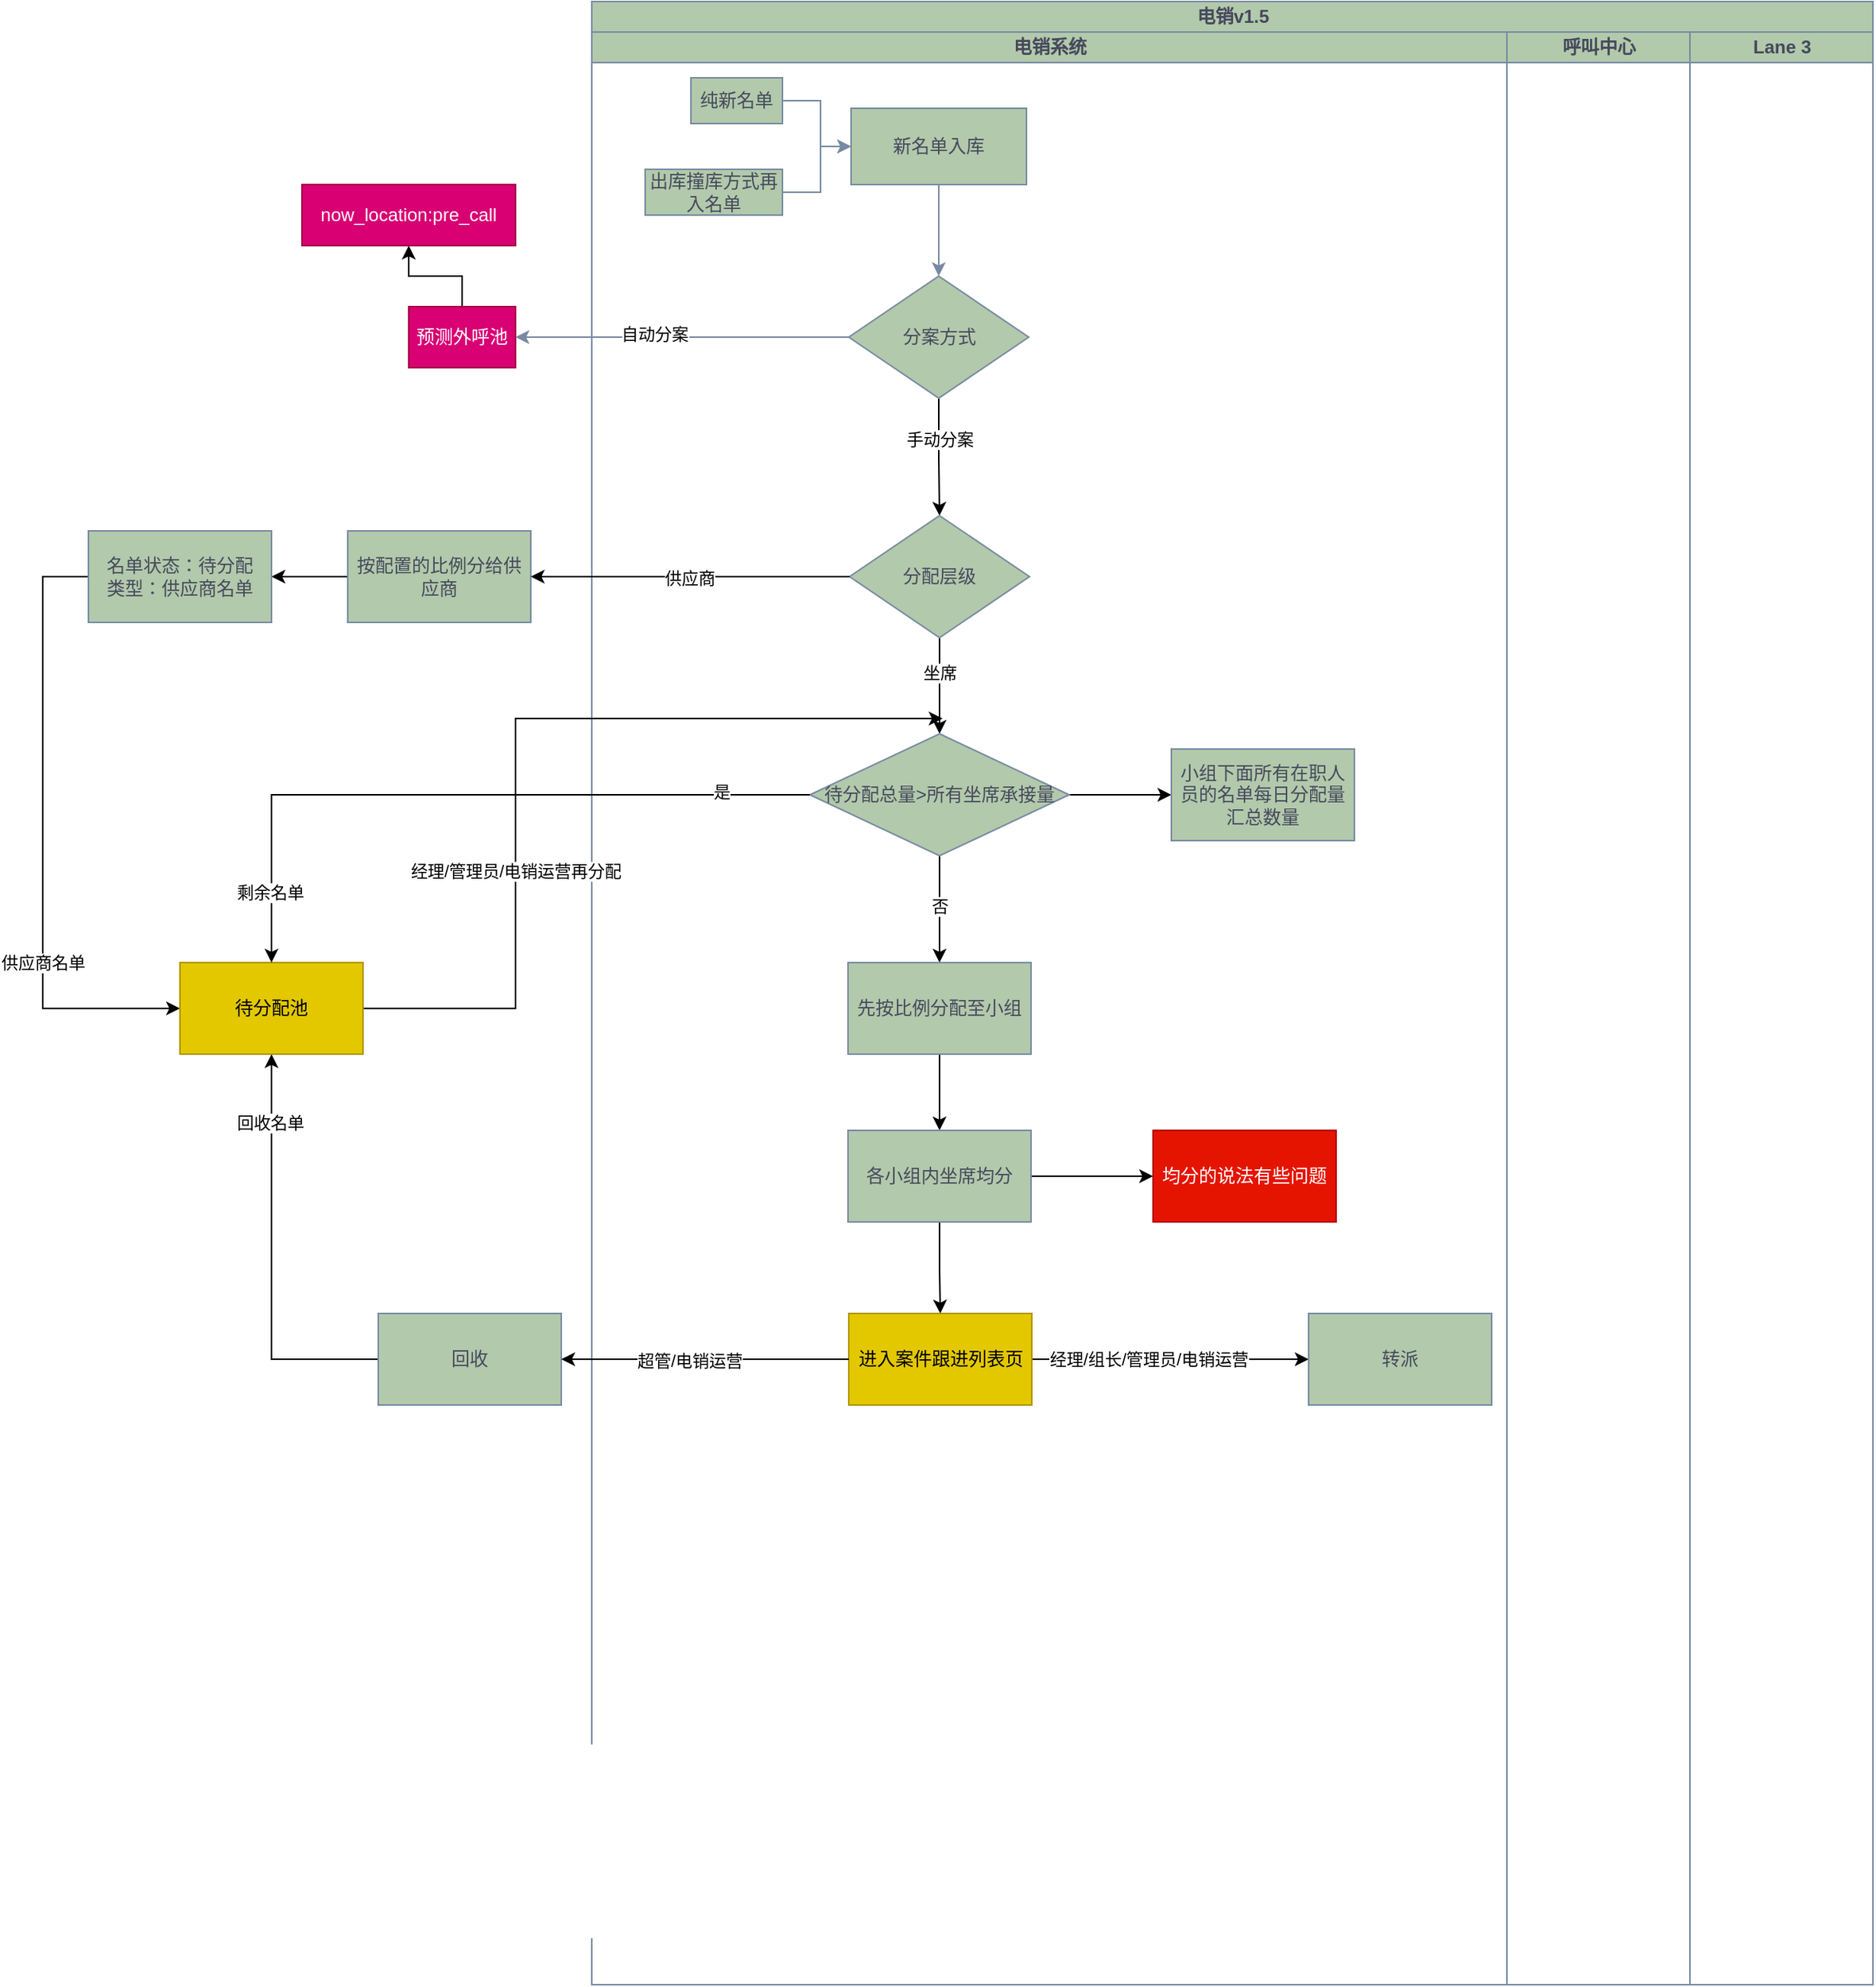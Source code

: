 <mxfile version="22.0.4" type="github">
  <diagram id="prtHgNgQTEPvFCAcTncT" name="Page-1">
    <mxGraphModel dx="2289" dy="886" grid="1" gridSize="10" guides="1" tooltips="1" connect="1" arrows="1" fold="1" page="1" pageScale="1" pageWidth="827" pageHeight="1169" math="0" shadow="0">
      <root>
        <mxCell id="0" />
        <mxCell id="1" parent="0" />
        <mxCell id="u1YVipLCWvImAruFahIr-1" value="电销v1.5" style="swimlane;childLayout=stackLayout;resizeParent=1;resizeParentMax=0;startSize=20;html=1;labelBackgroundColor=none;fillColor=#B2C9AB;strokeColor=#788AA3;fontColor=#46495D;" parent="1" vertex="1">
          <mxGeometry x="150.0" y="220" width="840" height="1300" as="geometry" />
        </mxCell>
        <mxCell id="u1YVipLCWvImAruFahIr-2" value="电销系统" style="swimlane;startSize=20;html=1;labelBackgroundColor=none;fillColor=#B2C9AB;strokeColor=#788AA3;fontColor=#46495D;" parent="u1YVipLCWvImAruFahIr-1" vertex="1">
          <mxGeometry y="20" width="600" height="1280" as="geometry" />
        </mxCell>
        <mxCell id="u1YVipLCWvImAruFahIr-12" style="edgeStyle=orthogonalEdgeStyle;rounded=0;orthogonalLoop=1;jettySize=auto;html=1;labelBackgroundColor=none;strokeColor=#788AA3;fontColor=default;" parent="u1YVipLCWvImAruFahIr-2" source="u1YVipLCWvImAruFahIr-5" edge="1">
          <mxGeometry relative="1" as="geometry">
            <mxPoint x="227.5" y="160.0" as="targetPoint" />
          </mxGeometry>
        </mxCell>
        <mxCell id="u1YVipLCWvImAruFahIr-5" value="新名单入库" style="rounded=0;whiteSpace=wrap;html=1;labelBackgroundColor=none;fillColor=#B2C9AB;strokeColor=#788AA3;fontColor=#46495D;" parent="u1YVipLCWvImAruFahIr-2" vertex="1">
          <mxGeometry x="170" y="50" width="115" height="50" as="geometry" />
        </mxCell>
        <mxCell id="u1YVipLCWvImAruFahIr-8" style="edgeStyle=orthogonalEdgeStyle;rounded=0;orthogonalLoop=1;jettySize=auto;html=1;entryX=0;entryY=0.5;entryDx=0;entryDy=0;labelBackgroundColor=none;strokeColor=#788AA3;fontColor=default;" parent="u1YVipLCWvImAruFahIr-2" source="u1YVipLCWvImAruFahIr-6" target="u1YVipLCWvImAruFahIr-5" edge="1">
          <mxGeometry relative="1" as="geometry">
            <Array as="points">
              <mxPoint x="150" y="45" />
              <mxPoint x="150" y="75" />
            </Array>
          </mxGeometry>
        </mxCell>
        <mxCell id="u1YVipLCWvImAruFahIr-6" value="纯新名单" style="rounded=0;whiteSpace=wrap;html=1;labelBackgroundColor=none;fillColor=#B2C9AB;strokeColor=#788AA3;fontColor=#46495D;" parent="u1YVipLCWvImAruFahIr-2" vertex="1">
          <mxGeometry x="65" y="30" width="60" height="30" as="geometry" />
        </mxCell>
        <mxCell id="u1YVipLCWvImAruFahIr-10" style="edgeStyle=orthogonalEdgeStyle;rounded=0;orthogonalLoop=1;jettySize=auto;html=1;entryX=0;entryY=0.5;entryDx=0;entryDy=0;labelBackgroundColor=none;strokeColor=#788AA3;fontColor=default;" parent="u1YVipLCWvImAruFahIr-2" source="u1YVipLCWvImAruFahIr-7" target="u1YVipLCWvImAruFahIr-5" edge="1">
          <mxGeometry relative="1" as="geometry">
            <Array as="points">
              <mxPoint x="150" y="105" />
              <mxPoint x="150" y="75" />
            </Array>
          </mxGeometry>
        </mxCell>
        <mxCell id="u1YVipLCWvImAruFahIr-7" value="出库撞库方式再入名单" style="rounded=0;whiteSpace=wrap;html=1;labelBackgroundColor=none;fillColor=#B2C9AB;strokeColor=#788AA3;fontColor=#46495D;" parent="u1YVipLCWvImAruFahIr-2" vertex="1">
          <mxGeometry x="35" y="90" width="90" height="30" as="geometry" />
        </mxCell>
        <mxCell id="zbJT8-ApV_Uyj_YICEEn-7" value="" style="edgeStyle=orthogonalEdgeStyle;rounded=0;orthogonalLoop=1;jettySize=auto;html=1;entryX=0.5;entryY=0;entryDx=0;entryDy=0;" edge="1" parent="u1YVipLCWvImAruFahIr-2" source="u1YVipLCWvImAruFahIr-13" target="zbJT8-ApV_Uyj_YICEEn-9">
          <mxGeometry relative="1" as="geometry">
            <mxPoint x="228.485" y="315" as="targetPoint" />
            <Array as="points">
              <mxPoint x="228" y="278" />
              <mxPoint x="228" y="320" />
            </Array>
          </mxGeometry>
        </mxCell>
        <mxCell id="zbJT8-ApV_Uyj_YICEEn-8" value="手动分案" style="edgeLabel;html=1;align=center;verticalAlign=middle;resizable=0;points=[];" vertex="1" connectable="0" parent="zbJT8-ApV_Uyj_YICEEn-7">
          <mxGeometry x="-0.315" relative="1" as="geometry">
            <mxPoint as="offset" />
          </mxGeometry>
        </mxCell>
        <mxCell id="u1YVipLCWvImAruFahIr-13" value="分案方式" style="rhombus;whiteSpace=wrap;html=1;labelBackgroundColor=none;fillColor=#B2C9AB;strokeColor=#788AA3;fontColor=#46495D;" parent="u1YVipLCWvImAruFahIr-2" vertex="1">
          <mxGeometry x="168.5" y="160" width="118" height="80" as="geometry" />
        </mxCell>
        <mxCell id="zbJT8-ApV_Uyj_YICEEn-14" value="" style="edgeStyle=orthogonalEdgeStyle;rounded=0;orthogonalLoop=1;jettySize=auto;html=1;entryX=0.5;entryY=0;entryDx=0;entryDy=0;" edge="1" parent="u1YVipLCWvImAruFahIr-2" source="zbJT8-ApV_Uyj_YICEEn-9" target="zbJT8-ApV_Uyj_YICEEn-18">
          <mxGeometry relative="1" as="geometry">
            <mxPoint x="228.485" y="457.0" as="targetPoint" />
          </mxGeometry>
        </mxCell>
        <mxCell id="zbJT8-ApV_Uyj_YICEEn-15" value="坐席" style="edgeLabel;html=1;align=center;verticalAlign=middle;resizable=0;points=[];" vertex="1" connectable="0" parent="zbJT8-ApV_Uyj_YICEEn-14">
          <mxGeometry x="-0.14" relative="1" as="geometry">
            <mxPoint y="-4" as="offset" />
          </mxGeometry>
        </mxCell>
        <mxCell id="zbJT8-ApV_Uyj_YICEEn-9" value="分配层级" style="rhombus;whiteSpace=wrap;html=1;labelBackgroundColor=none;fillColor=#B2C9AB;strokeColor=#788AA3;fontColor=#46495D;" vertex="1" parent="u1YVipLCWvImAruFahIr-2">
          <mxGeometry x="169" y="317" width="118" height="80" as="geometry" />
        </mxCell>
        <mxCell id="zbJT8-ApV_Uyj_YICEEn-20" value="" style="edgeStyle=orthogonalEdgeStyle;rounded=0;orthogonalLoop=1;jettySize=auto;html=1;" edge="1" parent="u1YVipLCWvImAruFahIr-2" source="zbJT8-ApV_Uyj_YICEEn-18" target="zbJT8-ApV_Uyj_YICEEn-19">
          <mxGeometry relative="1" as="geometry" />
        </mxCell>
        <mxCell id="zbJT8-ApV_Uyj_YICEEn-21" value="否" style="edgeLabel;html=1;align=center;verticalAlign=middle;resizable=0;points=[];" vertex="1" connectable="0" parent="zbJT8-ApV_Uyj_YICEEn-20">
          <mxGeometry x="-0.059" relative="1" as="geometry">
            <mxPoint as="offset" />
          </mxGeometry>
        </mxCell>
        <mxCell id="zbJT8-ApV_Uyj_YICEEn-25" value="" style="edgeStyle=orthogonalEdgeStyle;rounded=0;orthogonalLoop=1;jettySize=auto;html=1;" edge="1" parent="u1YVipLCWvImAruFahIr-2" source="zbJT8-ApV_Uyj_YICEEn-18" target="zbJT8-ApV_Uyj_YICEEn-24">
          <mxGeometry relative="1" as="geometry" />
        </mxCell>
        <mxCell id="zbJT8-ApV_Uyj_YICEEn-18" value="待分配总量&amp;gt;所有坐席承接量" style="rhombus;whiteSpace=wrap;html=1;labelBackgroundColor=none;fillColor=#B2C9AB;strokeColor=#788AA3;fontColor=#46495D;" vertex="1" parent="u1YVipLCWvImAruFahIr-2">
          <mxGeometry x="143" y="460" width="170" height="80" as="geometry" />
        </mxCell>
        <mxCell id="zbJT8-ApV_Uyj_YICEEn-27" value="" style="edgeStyle=orthogonalEdgeStyle;rounded=0;orthogonalLoop=1;jettySize=auto;html=1;" edge="1" parent="u1YVipLCWvImAruFahIr-2" source="zbJT8-ApV_Uyj_YICEEn-19" target="zbJT8-ApV_Uyj_YICEEn-26">
          <mxGeometry relative="1" as="geometry" />
        </mxCell>
        <mxCell id="zbJT8-ApV_Uyj_YICEEn-19" value="先按比例分配至小组" style="whiteSpace=wrap;html=1;fillColor=#B2C9AB;strokeColor=#788AA3;fontColor=#46495D;labelBackgroundColor=none;" vertex="1" parent="u1YVipLCWvImAruFahIr-2">
          <mxGeometry x="168" y="610" width="120" height="60" as="geometry" />
        </mxCell>
        <mxCell id="zbJT8-ApV_Uyj_YICEEn-24" value="小组下面所有在职人员的名单每日分配量汇总数量" style="whiteSpace=wrap;html=1;fillColor=#B2C9AB;strokeColor=#788AA3;fontColor=#46495D;labelBackgroundColor=none;" vertex="1" parent="u1YVipLCWvImAruFahIr-2">
          <mxGeometry x="380" y="470" width="120" height="60" as="geometry" />
        </mxCell>
        <mxCell id="zbJT8-ApV_Uyj_YICEEn-29" value="" style="edgeStyle=orthogonalEdgeStyle;rounded=0;orthogonalLoop=1;jettySize=auto;html=1;" edge="1" parent="u1YVipLCWvImAruFahIr-2" source="zbJT8-ApV_Uyj_YICEEn-26" target="zbJT8-ApV_Uyj_YICEEn-28">
          <mxGeometry relative="1" as="geometry" />
        </mxCell>
        <mxCell id="zbJT8-ApV_Uyj_YICEEn-31" value="" style="edgeStyle=orthogonalEdgeStyle;rounded=0;orthogonalLoop=1;jettySize=auto;html=1;" edge="1" parent="u1YVipLCWvImAruFahIr-2" source="zbJT8-ApV_Uyj_YICEEn-26" target="zbJT8-ApV_Uyj_YICEEn-30">
          <mxGeometry relative="1" as="geometry" />
        </mxCell>
        <mxCell id="zbJT8-ApV_Uyj_YICEEn-26" value="各小组内坐席均分" style="whiteSpace=wrap;html=1;fillColor=#B2C9AB;strokeColor=#788AA3;fontColor=#46495D;labelBackgroundColor=none;" vertex="1" parent="u1YVipLCWvImAruFahIr-2">
          <mxGeometry x="168" y="720" width="120" height="60" as="geometry" />
        </mxCell>
        <mxCell id="zbJT8-ApV_Uyj_YICEEn-28" value="均分的说法有些问题" style="whiteSpace=wrap;html=1;fillColor=#e51400;strokeColor=#B20000;fontColor=#ffffff;labelBackgroundColor=none;" vertex="1" parent="u1YVipLCWvImAruFahIr-2">
          <mxGeometry x="368" y="720" width="120" height="60" as="geometry" />
        </mxCell>
        <mxCell id="zbJT8-ApV_Uyj_YICEEn-35" value="" style="edgeStyle=orthogonalEdgeStyle;rounded=0;orthogonalLoop=1;jettySize=auto;html=1;" edge="1" parent="u1YVipLCWvImAruFahIr-2" source="zbJT8-ApV_Uyj_YICEEn-30" target="zbJT8-ApV_Uyj_YICEEn-34">
          <mxGeometry relative="1" as="geometry" />
        </mxCell>
        <mxCell id="zbJT8-ApV_Uyj_YICEEn-36" value="经理/组长/管理员/电销运营" style="edgeLabel;html=1;align=center;verticalAlign=middle;resizable=0;points=[];" vertex="1" connectable="0" parent="zbJT8-ApV_Uyj_YICEEn-35">
          <mxGeometry x="-0.156" relative="1" as="geometry">
            <mxPoint as="offset" />
          </mxGeometry>
        </mxCell>
        <mxCell id="zbJT8-ApV_Uyj_YICEEn-30" value="进入案件跟进列表页" style="whiteSpace=wrap;html=1;fillColor=#e3c800;strokeColor=#B09500;fontColor=#000000;labelBackgroundColor=none;" vertex="1" parent="u1YVipLCWvImAruFahIr-2">
          <mxGeometry x="168.5" y="840" width="120" height="60" as="geometry" />
        </mxCell>
        <mxCell id="zbJT8-ApV_Uyj_YICEEn-34" value="转派" style="whiteSpace=wrap;html=1;fillColor=#B2C9AB;strokeColor=#788AA3;fontColor=#46495D;labelBackgroundColor=none;" vertex="1" parent="u1YVipLCWvImAruFahIr-2">
          <mxGeometry x="470" y="840" width="120" height="60" as="geometry" />
        </mxCell>
        <mxCell id="zbJT8-ApV_Uyj_YICEEn-43" style="edgeStyle=orthogonalEdgeStyle;rounded=0;orthogonalLoop=1;jettySize=auto;html=1;exitX=1;exitY=0.5;exitDx=0;exitDy=0;" edge="1" parent="u1YVipLCWvImAruFahIr-2" source="zbJT8-ApV_Uyj_YICEEn-40">
          <mxGeometry relative="1" as="geometry">
            <mxPoint x="-150" y="590" as="sourcePoint" />
            <mxPoint x="230.0" y="450" as="targetPoint" />
            <Array as="points">
              <mxPoint x="-50" y="640" />
              <mxPoint x="-50" y="450" />
            </Array>
          </mxGeometry>
        </mxCell>
        <mxCell id="zbJT8-ApV_Uyj_YICEEn-44" value="经理/管理员/电销运营再分配" style="edgeLabel;html=1;align=center;verticalAlign=middle;resizable=0;points=[];" vertex="1" connectable="0" parent="zbJT8-ApV_Uyj_YICEEn-43">
          <mxGeometry x="-0.491" y="1" relative="1" as="geometry">
            <mxPoint x="1" y="-45" as="offset" />
          </mxGeometry>
        </mxCell>
        <mxCell id="u1YVipLCWvImAruFahIr-3" value="呼叫中心" style="swimlane;startSize=20;html=1;labelBackgroundColor=none;fillColor=#B2C9AB;strokeColor=#788AA3;fontColor=#46495D;" parent="u1YVipLCWvImAruFahIr-1" vertex="1">
          <mxGeometry x="600" y="20" width="120" height="1280" as="geometry" />
        </mxCell>
        <mxCell id="u1YVipLCWvImAruFahIr-4" value="Lane 3" style="swimlane;startSize=20;html=1;labelBackgroundColor=none;fillColor=#B2C9AB;strokeColor=#788AA3;fontColor=#46495D;" parent="u1YVipLCWvImAruFahIr-1" vertex="1">
          <mxGeometry x="720" y="20" width="120" height="1280" as="geometry" />
        </mxCell>
        <mxCell id="zbJT8-ApV_Uyj_YICEEn-5" value="" style="edgeStyle=orthogonalEdgeStyle;rounded=0;orthogonalLoop=1;jettySize=auto;html=1;" edge="1" parent="1" source="u1YVipLCWvImAruFahIr-18" target="zbJT8-ApV_Uyj_YICEEn-4">
          <mxGeometry relative="1" as="geometry" />
        </mxCell>
        <mxCell id="u1YVipLCWvImAruFahIr-18" value="预测外呼池" style="whiteSpace=wrap;html=1;fillColor=#d80073;strokeColor=#A50040;labelBackgroundColor=none;fontColor=#ffffff;" parent="1" vertex="1">
          <mxGeometry x="30.0" y="420" width="70" height="40" as="geometry" />
        </mxCell>
        <mxCell id="u1YVipLCWvImAruFahIr-19" value="" style="edgeStyle=orthogonalEdgeStyle;rounded=0;orthogonalLoop=1;jettySize=auto;html=1;labelBackgroundColor=none;strokeColor=#788AA3;fontColor=default;" parent="1" source="u1YVipLCWvImAruFahIr-13" target="u1YVipLCWvImAruFahIr-18" edge="1">
          <mxGeometry relative="1" as="geometry" />
        </mxCell>
        <mxCell id="zbJT8-ApV_Uyj_YICEEn-1" value="自动分案" style="edgeLabel;html=1;align=center;verticalAlign=middle;resizable=0;points=[];" vertex="1" connectable="0" parent="u1YVipLCWvImAruFahIr-19">
          <mxGeometry x="0.168" y="-2" relative="1" as="geometry">
            <mxPoint as="offset" />
          </mxGeometry>
        </mxCell>
        <mxCell id="zbJT8-ApV_Uyj_YICEEn-4" value="now_location:pre_call" style="html=1;fillColor=#d80073;strokeColor=#A50040;labelBackgroundColor=none;fontColor=#ffffff;whiteSpace=wrap;" vertex="1" parent="1">
          <mxGeometry x="-40" y="340" width="140" height="40" as="geometry" />
        </mxCell>
        <mxCell id="zbJT8-ApV_Uyj_YICEEn-17" style="edgeStyle=orthogonalEdgeStyle;rounded=0;orthogonalLoop=1;jettySize=auto;html=1;entryX=1;entryY=0.5;entryDx=0;entryDy=0;" edge="1" parent="1" source="zbJT8-ApV_Uyj_YICEEn-10" target="zbJT8-ApV_Uyj_YICEEn-16">
          <mxGeometry relative="1" as="geometry" />
        </mxCell>
        <mxCell id="zbJT8-ApV_Uyj_YICEEn-10" value="按配置的比例分给供应商" style="whiteSpace=wrap;html=1;fillColor=#B2C9AB;strokeColor=#788AA3;fontColor=#46495D;labelBackgroundColor=none;" vertex="1" parent="1">
          <mxGeometry x="-10.0" y="567" width="120" height="60" as="geometry" />
        </mxCell>
        <mxCell id="zbJT8-ApV_Uyj_YICEEn-11" value="" style="edgeStyle=orthogonalEdgeStyle;rounded=0;orthogonalLoop=1;jettySize=auto;html=1;" edge="1" parent="1" source="zbJT8-ApV_Uyj_YICEEn-9" target="zbJT8-ApV_Uyj_YICEEn-10">
          <mxGeometry relative="1" as="geometry" />
        </mxCell>
        <mxCell id="zbJT8-ApV_Uyj_YICEEn-12" value="供应商" style="edgeLabel;html=1;align=center;verticalAlign=middle;resizable=0;points=[];" vertex="1" connectable="0" parent="zbJT8-ApV_Uyj_YICEEn-11">
          <mxGeometry x="0.003" y="1" relative="1" as="geometry">
            <mxPoint as="offset" />
          </mxGeometry>
        </mxCell>
        <mxCell id="zbJT8-ApV_Uyj_YICEEn-41" style="edgeStyle=orthogonalEdgeStyle;rounded=0;orthogonalLoop=1;jettySize=auto;html=1;entryX=0;entryY=0.5;entryDx=0;entryDy=0;" edge="1" parent="1" source="zbJT8-ApV_Uyj_YICEEn-16" target="zbJT8-ApV_Uyj_YICEEn-40">
          <mxGeometry relative="1" as="geometry">
            <Array as="points">
              <mxPoint x="-210" y="597" />
              <mxPoint x="-210" y="880" />
            </Array>
          </mxGeometry>
        </mxCell>
        <mxCell id="zbJT8-ApV_Uyj_YICEEn-49" value="供应商名单" style="edgeLabel;html=1;align=center;verticalAlign=middle;resizable=0;points=[];" vertex="1" connectable="0" parent="zbJT8-ApV_Uyj_YICEEn-41">
          <mxGeometry x="0.679" y="3" relative="1" as="geometry">
            <mxPoint x="-26" y="-27" as="offset" />
          </mxGeometry>
        </mxCell>
        <mxCell id="zbJT8-ApV_Uyj_YICEEn-16" value="名单状态：待分配&lt;br&gt;类型：供应商名单" style="whiteSpace=wrap;html=1;fillColor=#B2C9AB;strokeColor=#788AA3;fontColor=#46495D;labelBackgroundColor=none;" vertex="1" parent="1">
          <mxGeometry x="-180.0" y="567" width="120" height="60" as="geometry" />
        </mxCell>
        <mxCell id="zbJT8-ApV_Uyj_YICEEn-42" style="edgeStyle=orthogonalEdgeStyle;rounded=0;orthogonalLoop=1;jettySize=auto;html=1;entryX=0.5;entryY=1;entryDx=0;entryDy=0;" edge="1" parent="1" source="zbJT8-ApV_Uyj_YICEEn-37" target="zbJT8-ApV_Uyj_YICEEn-40">
          <mxGeometry relative="1" as="geometry" />
        </mxCell>
        <mxCell id="zbJT8-ApV_Uyj_YICEEn-48" value="回收名单" style="edgeLabel;html=1;align=center;verticalAlign=middle;resizable=0;points=[];" vertex="1" connectable="0" parent="zbJT8-ApV_Uyj_YICEEn-42">
          <mxGeometry x="0.665" y="1" relative="1" as="geometry">
            <mxPoint as="offset" />
          </mxGeometry>
        </mxCell>
        <mxCell id="zbJT8-ApV_Uyj_YICEEn-37" value="回收" style="whiteSpace=wrap;html=1;fillColor=#B2C9AB;strokeColor=#788AA3;fontColor=#46495D;labelBackgroundColor=none;" vertex="1" parent="1">
          <mxGeometry x="10" y="1080" width="120" height="60" as="geometry" />
        </mxCell>
        <mxCell id="zbJT8-ApV_Uyj_YICEEn-38" style="edgeStyle=orthogonalEdgeStyle;rounded=0;orthogonalLoop=1;jettySize=auto;html=1;" edge="1" parent="1" source="zbJT8-ApV_Uyj_YICEEn-30" target="zbJT8-ApV_Uyj_YICEEn-37">
          <mxGeometry relative="1" as="geometry" />
        </mxCell>
        <mxCell id="zbJT8-ApV_Uyj_YICEEn-39" value="超管/电销运营" style="edgeLabel;html=1;align=center;verticalAlign=middle;resizable=0;points=[];" vertex="1" connectable="0" parent="zbJT8-ApV_Uyj_YICEEn-38">
          <mxGeometry x="0.11" y="1" relative="1" as="geometry">
            <mxPoint as="offset" />
          </mxGeometry>
        </mxCell>
        <mxCell id="zbJT8-ApV_Uyj_YICEEn-40" value="待分配池" style="whiteSpace=wrap;html=1;fillColor=#e3c800;strokeColor=#B09500;fontColor=#000000;labelBackgroundColor=none;" vertex="1" parent="1">
          <mxGeometry x="-120.0" y="850" width="120" height="60" as="geometry" />
        </mxCell>
        <mxCell id="zbJT8-ApV_Uyj_YICEEn-45" style="edgeStyle=orthogonalEdgeStyle;rounded=0;orthogonalLoop=1;jettySize=auto;html=1;entryX=0.5;entryY=0;entryDx=0;entryDy=0;" edge="1" parent="1" source="zbJT8-ApV_Uyj_YICEEn-18" target="zbJT8-ApV_Uyj_YICEEn-40">
          <mxGeometry relative="1" as="geometry" />
        </mxCell>
        <mxCell id="zbJT8-ApV_Uyj_YICEEn-46" value="是" style="edgeLabel;html=1;align=center;verticalAlign=middle;resizable=0;points=[];" vertex="1" connectable="0" parent="zbJT8-ApV_Uyj_YICEEn-45">
          <mxGeometry x="-0.748" y="-2" relative="1" as="geometry">
            <mxPoint as="offset" />
          </mxGeometry>
        </mxCell>
        <mxCell id="zbJT8-ApV_Uyj_YICEEn-47" value="剩余名单" style="edgeLabel;html=1;align=center;verticalAlign=middle;resizable=0;points=[];" vertex="1" connectable="0" parent="zbJT8-ApV_Uyj_YICEEn-45">
          <mxGeometry x="0.801" y="-1" relative="1" as="geometry">
            <mxPoint as="offset" />
          </mxGeometry>
        </mxCell>
      </root>
    </mxGraphModel>
  </diagram>
</mxfile>
